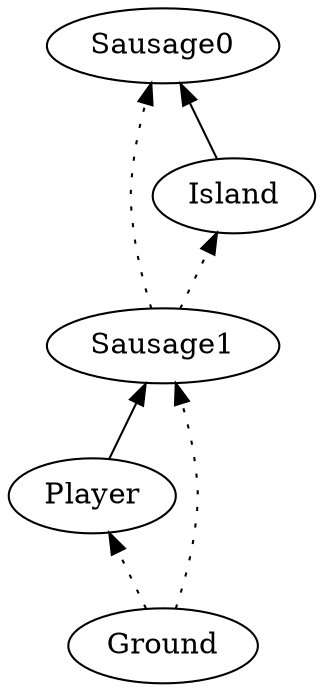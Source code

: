 digraph G {
rankdir = BT;
	"Ground" -> "Player" [style=dotted];
	"Player" -> "Sausage1";
	"Ground" -> "Sausage1" [style=dotted];
	"Sausage1" -> "Sausage0" [style=dotted];
	"Sausage1" -> "Island" [style=dotted];
	"Island" -> "Sausage0";
}